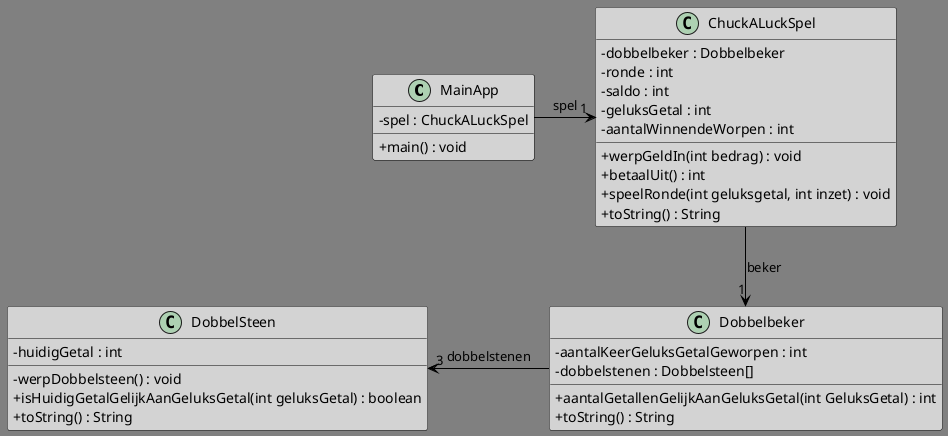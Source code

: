 @startuml
'https://plantuml.com/class-diagram

skinparam class {
BackgroundColor LightGrey
ArrowColor Black
BorderColor Black
BackgroundColor<<Foo>> DarkGrey
}
skinparam classAttributeIconSize 0
skinparam backgroundcolor Gray
skinparam stereotypeCBackgroundColor YellowGreen

class MainApp {
-spel : ChuckALuckSpel
+main() : void
}

class ChuckALuckSpel {
-dobbelbeker : Dobbelbeker
-ronde : int
-saldo : int
-geluksGetal : int
-aantalWinnendeWorpen : int
+werpGeldIn(int bedrag) : void
+betaalUit() : int
+speelRonde(int geluksgetal, int inzet) : void
+toString() : String
}

class Dobbelbeker {
-aantalKeerGeluksGetalGeworpen : int
-dobbelstenen : Dobbelsteen[]
+aantalGetallenGelijkAanGeluksGetal(int GeluksGetal) : int
+toString() : String
}

class DobbelSteen {
-huidigGetal : int
-werpDobbelsteen() : void
+isHuidigGetalGelijkAanGeluksGetal(int geluksGetal) : boolean
+toString() : String
}

MainApp -right-> "1" ChuckALuckSpel : spel
ChuckALuckSpel -down-> "1" Dobbelbeker : beker
Dobbelbeker -left-> "3" DobbelSteen : dobbelstenen

@enduml
© 2022 GitHub, Inc.